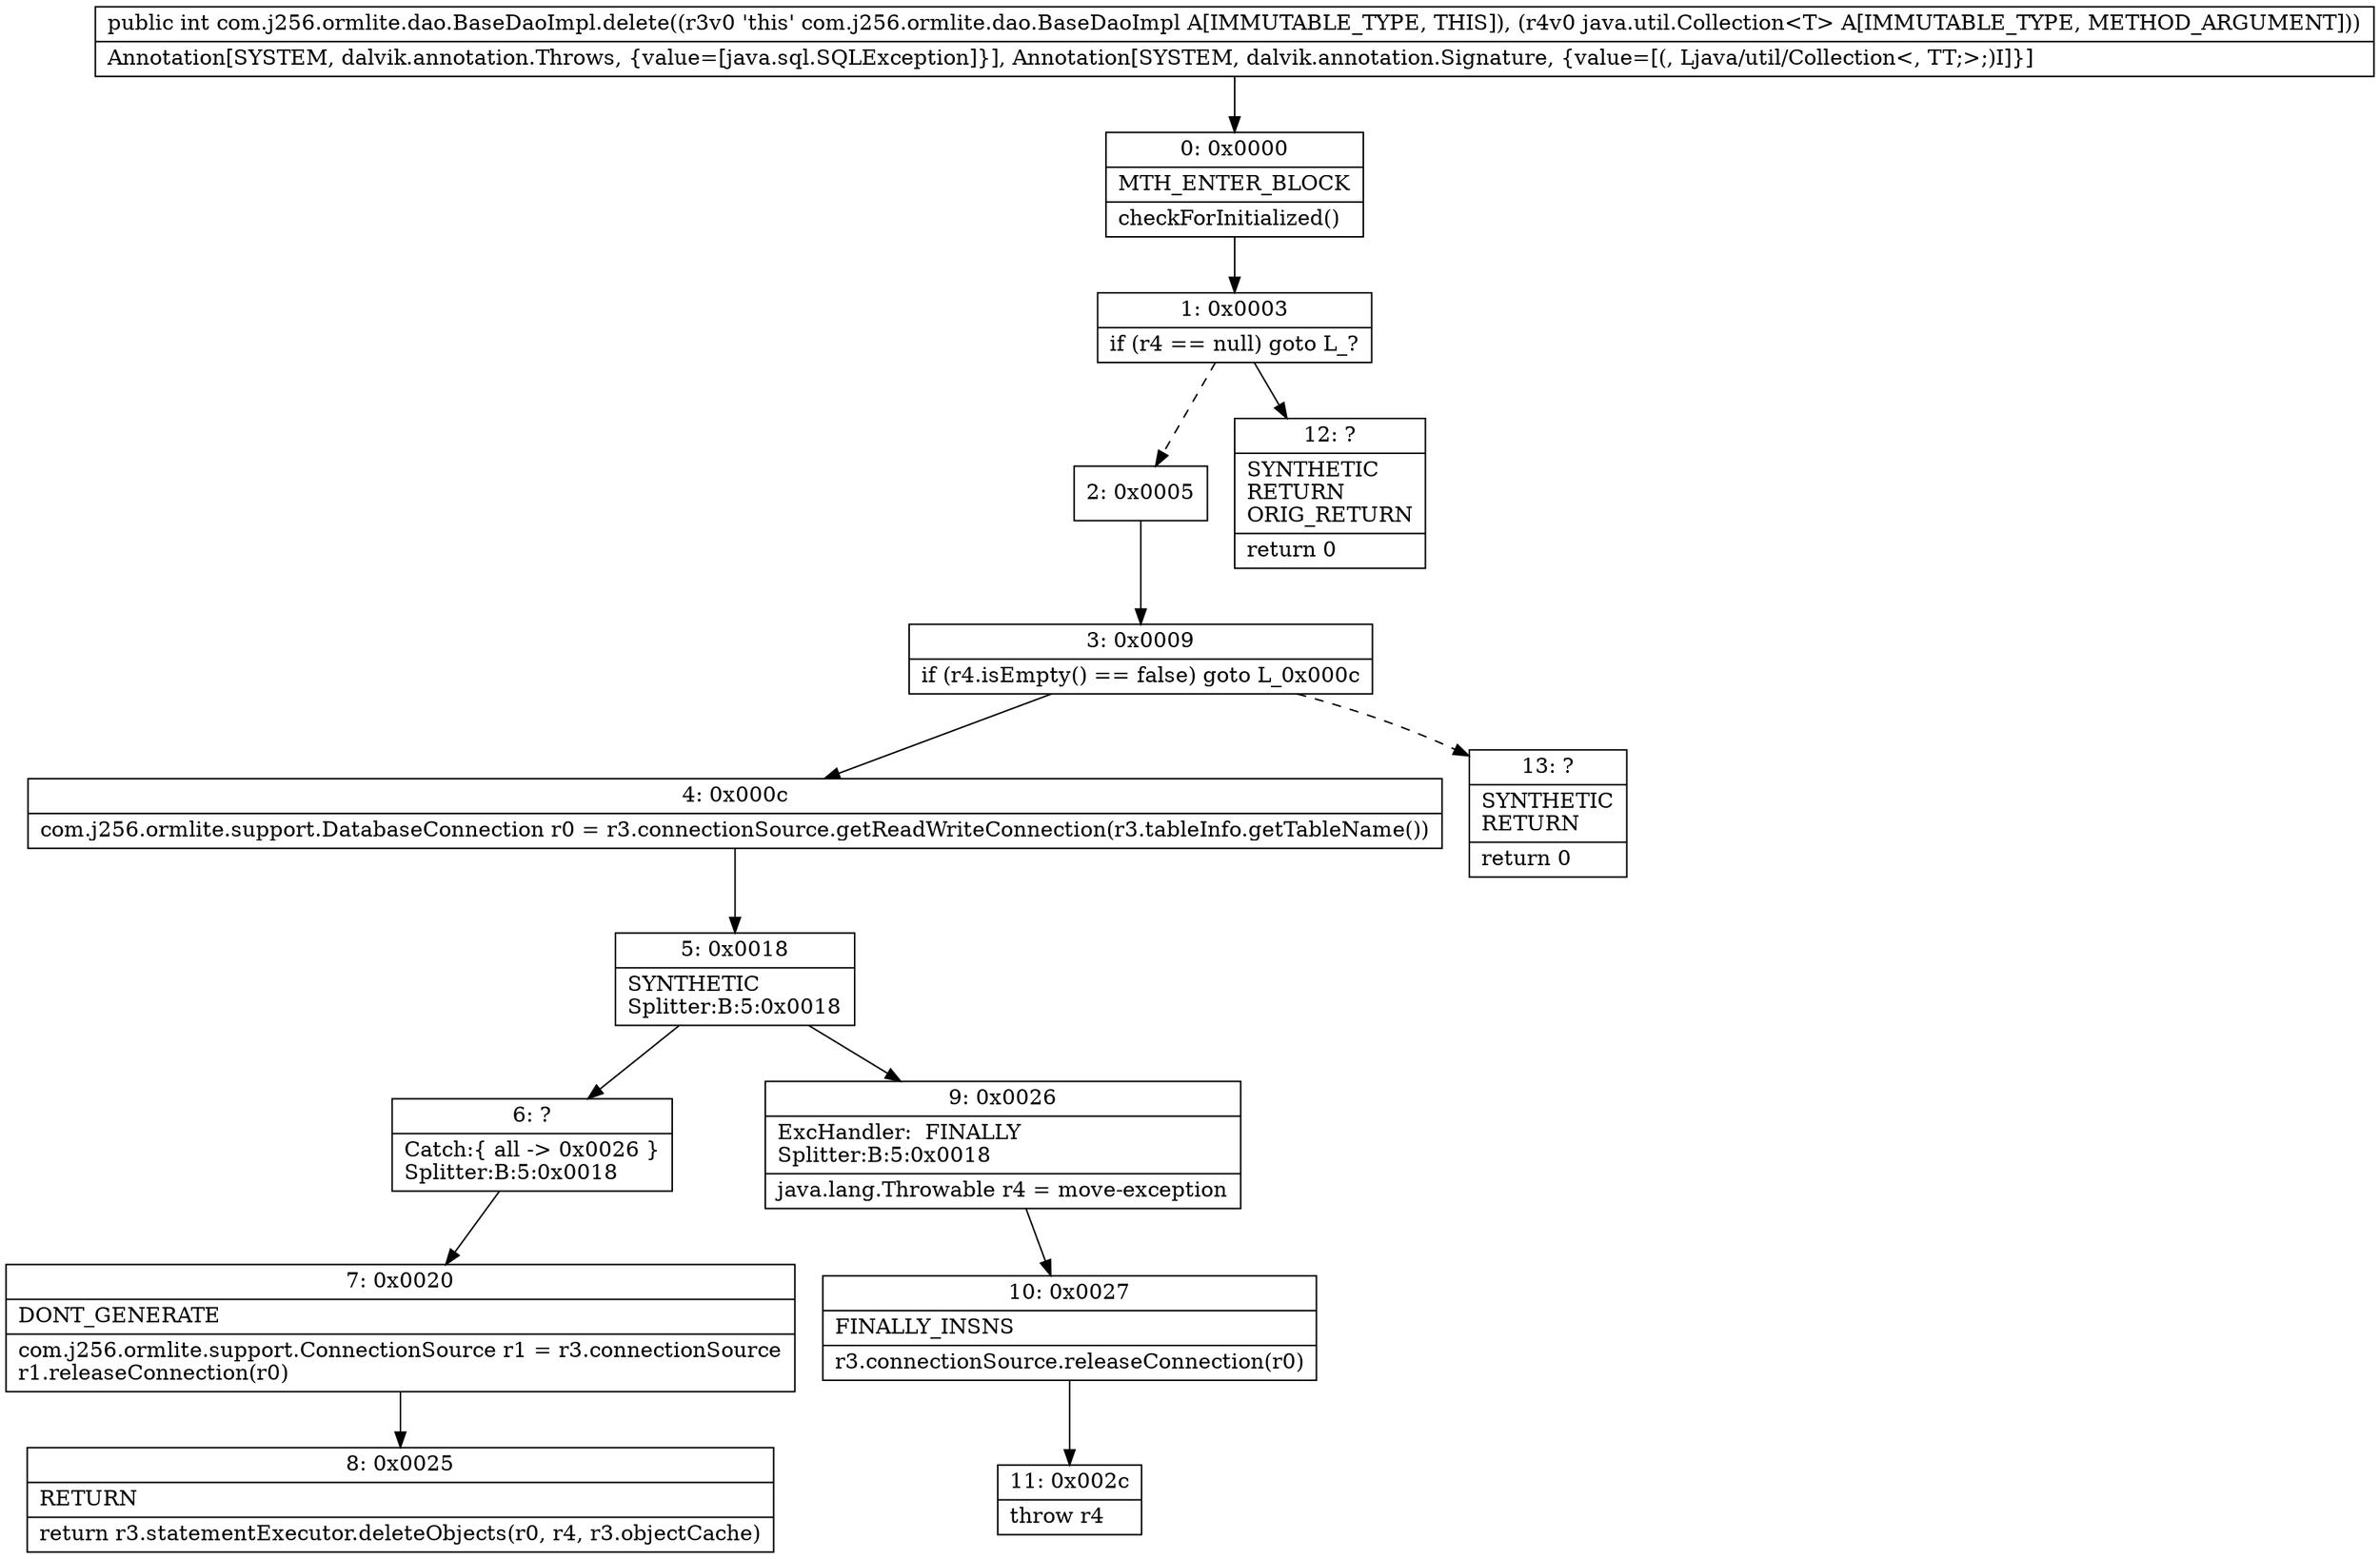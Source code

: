 digraph "CFG forcom.j256.ormlite.dao.BaseDaoImpl.delete(Ljava\/util\/Collection;)I" {
Node_0 [shape=record,label="{0\:\ 0x0000|MTH_ENTER_BLOCK\l|checkForInitialized()\l}"];
Node_1 [shape=record,label="{1\:\ 0x0003|if (r4 == null) goto L_?\l}"];
Node_2 [shape=record,label="{2\:\ 0x0005}"];
Node_3 [shape=record,label="{3\:\ 0x0009|if (r4.isEmpty() == false) goto L_0x000c\l}"];
Node_4 [shape=record,label="{4\:\ 0x000c|com.j256.ormlite.support.DatabaseConnection r0 = r3.connectionSource.getReadWriteConnection(r3.tableInfo.getTableName())\l}"];
Node_5 [shape=record,label="{5\:\ 0x0018|SYNTHETIC\lSplitter:B:5:0x0018\l}"];
Node_6 [shape=record,label="{6\:\ ?|Catch:\{ all \-\> 0x0026 \}\lSplitter:B:5:0x0018\l}"];
Node_7 [shape=record,label="{7\:\ 0x0020|DONT_GENERATE\l|com.j256.ormlite.support.ConnectionSource r1 = r3.connectionSource\lr1.releaseConnection(r0)\l}"];
Node_8 [shape=record,label="{8\:\ 0x0025|RETURN\l|return r3.statementExecutor.deleteObjects(r0, r4, r3.objectCache)\l}"];
Node_9 [shape=record,label="{9\:\ 0x0026|ExcHandler:  FINALLY\lSplitter:B:5:0x0018\l|java.lang.Throwable r4 = move\-exception\l}"];
Node_10 [shape=record,label="{10\:\ 0x0027|FINALLY_INSNS\l|r3.connectionSource.releaseConnection(r0)\l}"];
Node_11 [shape=record,label="{11\:\ 0x002c|throw r4\l}"];
Node_12 [shape=record,label="{12\:\ ?|SYNTHETIC\lRETURN\lORIG_RETURN\l|return 0\l}"];
Node_13 [shape=record,label="{13\:\ ?|SYNTHETIC\lRETURN\l|return 0\l}"];
MethodNode[shape=record,label="{public int com.j256.ormlite.dao.BaseDaoImpl.delete((r3v0 'this' com.j256.ormlite.dao.BaseDaoImpl A[IMMUTABLE_TYPE, THIS]), (r4v0 java.util.Collection\<T\> A[IMMUTABLE_TYPE, METHOD_ARGUMENT]))  | Annotation[SYSTEM, dalvik.annotation.Throws, \{value=[java.sql.SQLException]\}], Annotation[SYSTEM, dalvik.annotation.Signature, \{value=[(, Ljava\/util\/Collection\<, TT;\>;)I]\}]\l}"];
MethodNode -> Node_0;
Node_0 -> Node_1;
Node_1 -> Node_2[style=dashed];
Node_1 -> Node_12;
Node_2 -> Node_3;
Node_3 -> Node_4;
Node_3 -> Node_13[style=dashed];
Node_4 -> Node_5;
Node_5 -> Node_6;
Node_5 -> Node_9;
Node_6 -> Node_7;
Node_7 -> Node_8;
Node_9 -> Node_10;
Node_10 -> Node_11;
}

